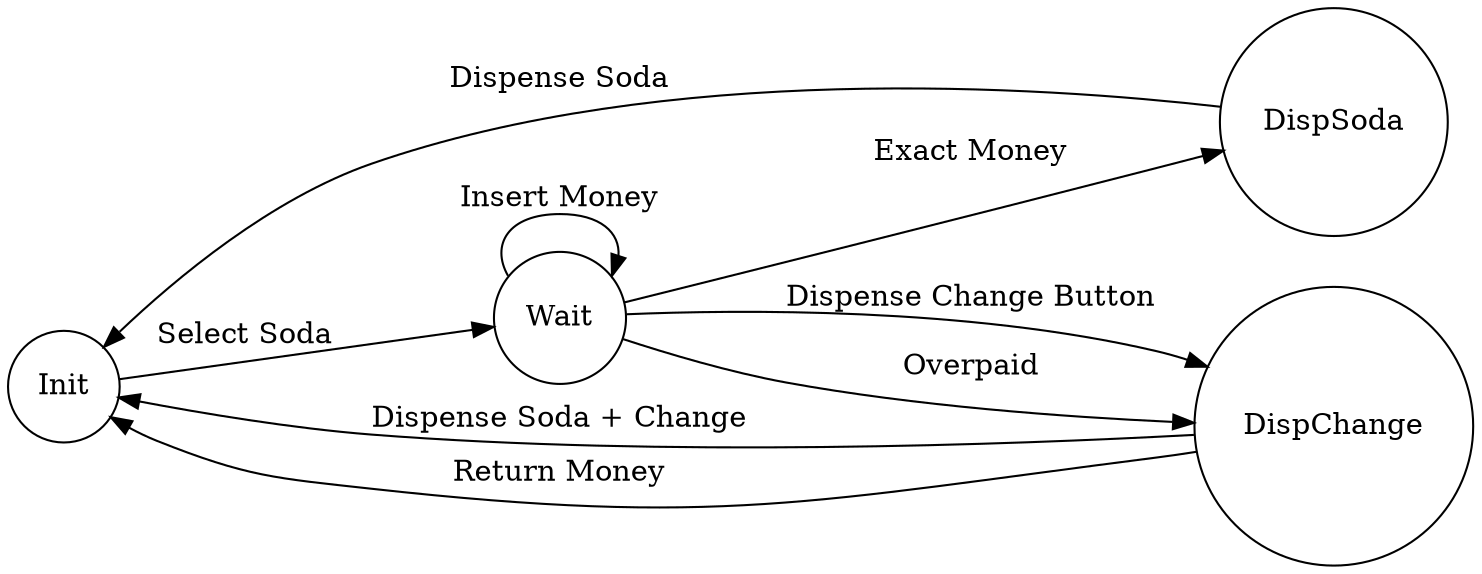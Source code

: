 digraph SodaMachineFSM {
    rankdir=LR;
    node [shape=circle];

    Init -> Wait [label="Select Soda"];
    Wait -> Wait [label="Insert Money"];
    Wait -> DispSoda [label="Exact Money"];
    Wait -> DispChange [label="Overpaid"];
    Wait -> DispChange [label="Dispense Change Button"];
    DispSoda -> Init [label="Dispense Soda"];
    DispChange -> Init [label="Dispense Soda + Change"];
    DispChange -> Init [label="Return Money"];
}
